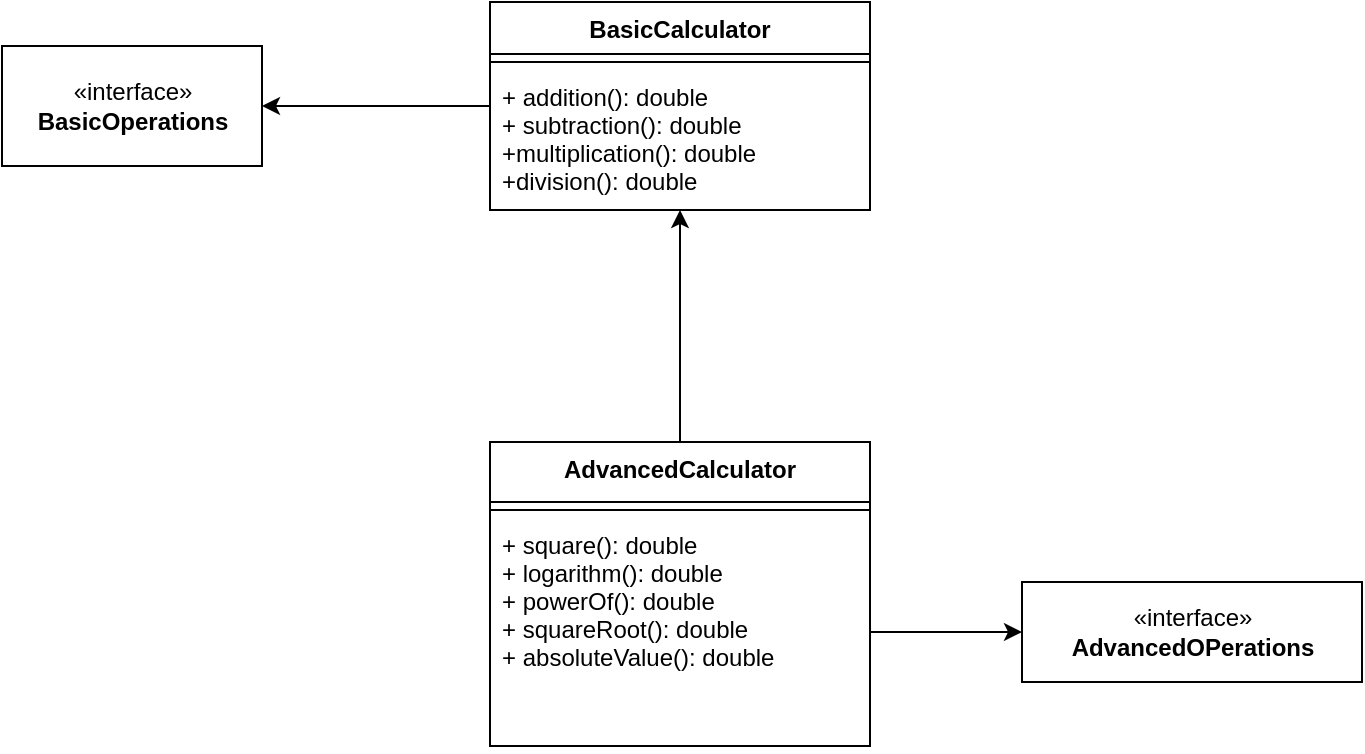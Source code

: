 <mxfile version="14.4.6" type="device"><diagram id="C5RBs43oDa-KdzZeNtuy" name="Page-1"><mxGraphModel dx="1373" dy="694" grid="1" gridSize="10" guides="1" tooltips="1" connect="1" arrows="1" fold="1" page="1" pageScale="1" pageWidth="827" pageHeight="1169" math="0" shadow="0"><root><mxCell id="WIyWlLk6GJQsqaUBKTNV-0"/><mxCell id="WIyWlLk6GJQsqaUBKTNV-1" parent="WIyWlLk6GJQsqaUBKTNV-0"/><mxCell id="kNlNUAxIHH34HM7Axh41-19" value="" style="edgeStyle=orthogonalEdgeStyle;rounded=0;orthogonalLoop=1;jettySize=auto;html=1;" edge="1" parent="WIyWlLk6GJQsqaUBKTNV-1" source="kNlNUAxIHH34HM7Axh41-10" target="kNlNUAxIHH34HM7Axh41-18"><mxGeometry relative="1" as="geometry"/></mxCell><mxCell id="kNlNUAxIHH34HM7Axh41-10" value="BasicCalculator" style="swimlane;fontStyle=1;align=center;verticalAlign=top;childLayout=stackLayout;horizontal=1;startSize=26;horizontalStack=0;resizeParent=1;resizeParentMax=0;resizeLast=0;collapsible=1;marginBottom=0;" vertex="1" parent="WIyWlLk6GJQsqaUBKTNV-1"><mxGeometry x="334" y="170" width="190" height="104" as="geometry"/></mxCell><mxCell id="kNlNUAxIHH34HM7Axh41-12" value="" style="line;strokeWidth=1;fillColor=none;align=left;verticalAlign=middle;spacingTop=-1;spacingLeft=3;spacingRight=3;rotatable=0;labelPosition=right;points=[];portConstraint=eastwest;" vertex="1" parent="kNlNUAxIHH34HM7Axh41-10"><mxGeometry y="26" width="190" height="8" as="geometry"/></mxCell><mxCell id="kNlNUAxIHH34HM7Axh41-13" value="+ addition(): double&#xA;+ subtraction(): double&#xA;+multiplication(): double&#xA;+division(): double&#xA;&#xA;" style="text;strokeColor=none;fillColor=none;align=left;verticalAlign=top;spacingLeft=4;spacingRight=4;overflow=hidden;rotatable=0;points=[[0,0.5],[1,0.5]];portConstraint=eastwest;" vertex="1" parent="kNlNUAxIHH34HM7Axh41-10"><mxGeometry y="34" width="190" height="70" as="geometry"/></mxCell><mxCell id="kNlNUAxIHH34HM7Axh41-23" style="edgeStyle=orthogonalEdgeStyle;rounded=0;orthogonalLoop=1;jettySize=auto;html=1;exitX=0.5;exitY=0;exitDx=0;exitDy=0;entryX=0.5;entryY=1;entryDx=0;entryDy=0;" edge="1" parent="WIyWlLk6GJQsqaUBKTNV-1" source="kNlNUAxIHH34HM7Axh41-14" target="kNlNUAxIHH34HM7Axh41-10"><mxGeometry relative="1" as="geometry"/></mxCell><mxCell id="kNlNUAxIHH34HM7Axh41-14" value="AdvancedCalculator" style="swimlane;fontStyle=1;align=center;verticalAlign=top;childLayout=stackLayout;horizontal=1;startSize=30;horizontalStack=0;resizeParent=1;resizeParentMax=0;resizeLast=0;collapsible=1;marginBottom=0;" vertex="1" parent="WIyWlLk6GJQsqaUBKTNV-1"><mxGeometry x="334" y="390" width="190" height="152" as="geometry"/></mxCell><mxCell id="kNlNUAxIHH34HM7Axh41-16" value="" style="line;strokeWidth=1;fillColor=none;align=left;verticalAlign=middle;spacingTop=-1;spacingLeft=3;spacingRight=3;rotatable=0;labelPosition=right;points=[];portConstraint=eastwest;" vertex="1" parent="kNlNUAxIHH34HM7Axh41-14"><mxGeometry y="30" width="190" height="8" as="geometry"/></mxCell><mxCell id="kNlNUAxIHH34HM7Axh41-17" value="+ square(): double&#xA;+ logarithm(): double&#xA;+ powerOf(): double&#xA;+ squareRoot(): double&#xA;+ absoluteValue(): double" style="text;strokeColor=none;fillColor=none;align=left;verticalAlign=top;spacingLeft=4;spacingRight=4;overflow=hidden;rotatable=0;points=[[0,0.5],[1,0.5]];portConstraint=eastwest;" vertex="1" parent="kNlNUAxIHH34HM7Axh41-14"><mxGeometry y="38" width="190" height="114" as="geometry"/></mxCell><mxCell id="kNlNUAxIHH34HM7Axh41-18" value="«interface»&lt;br&gt;&lt;b&gt;BasicOperations&lt;/b&gt;" style="html=1;" vertex="1" parent="WIyWlLk6GJQsqaUBKTNV-1"><mxGeometry x="90" y="192" width="130" height="60" as="geometry"/></mxCell><mxCell id="kNlNUAxIHH34HM7Axh41-20" value="«interface»&lt;br&gt;&lt;b&gt;AdvancedOPerations&lt;br&gt;&lt;/b&gt;" style="html=1;" vertex="1" parent="WIyWlLk6GJQsqaUBKTNV-1"><mxGeometry x="600" y="460" width="170" height="50" as="geometry"/></mxCell><mxCell id="kNlNUAxIHH34HM7Axh41-21" value="" style="edgeStyle=orthogonalEdgeStyle;rounded=0;orthogonalLoop=1;jettySize=auto;html=1;" edge="1" parent="WIyWlLk6GJQsqaUBKTNV-1" source="kNlNUAxIHH34HM7Axh41-17" target="kNlNUAxIHH34HM7Axh41-20"><mxGeometry relative="1" as="geometry"/></mxCell></root></mxGraphModel></diagram></mxfile>